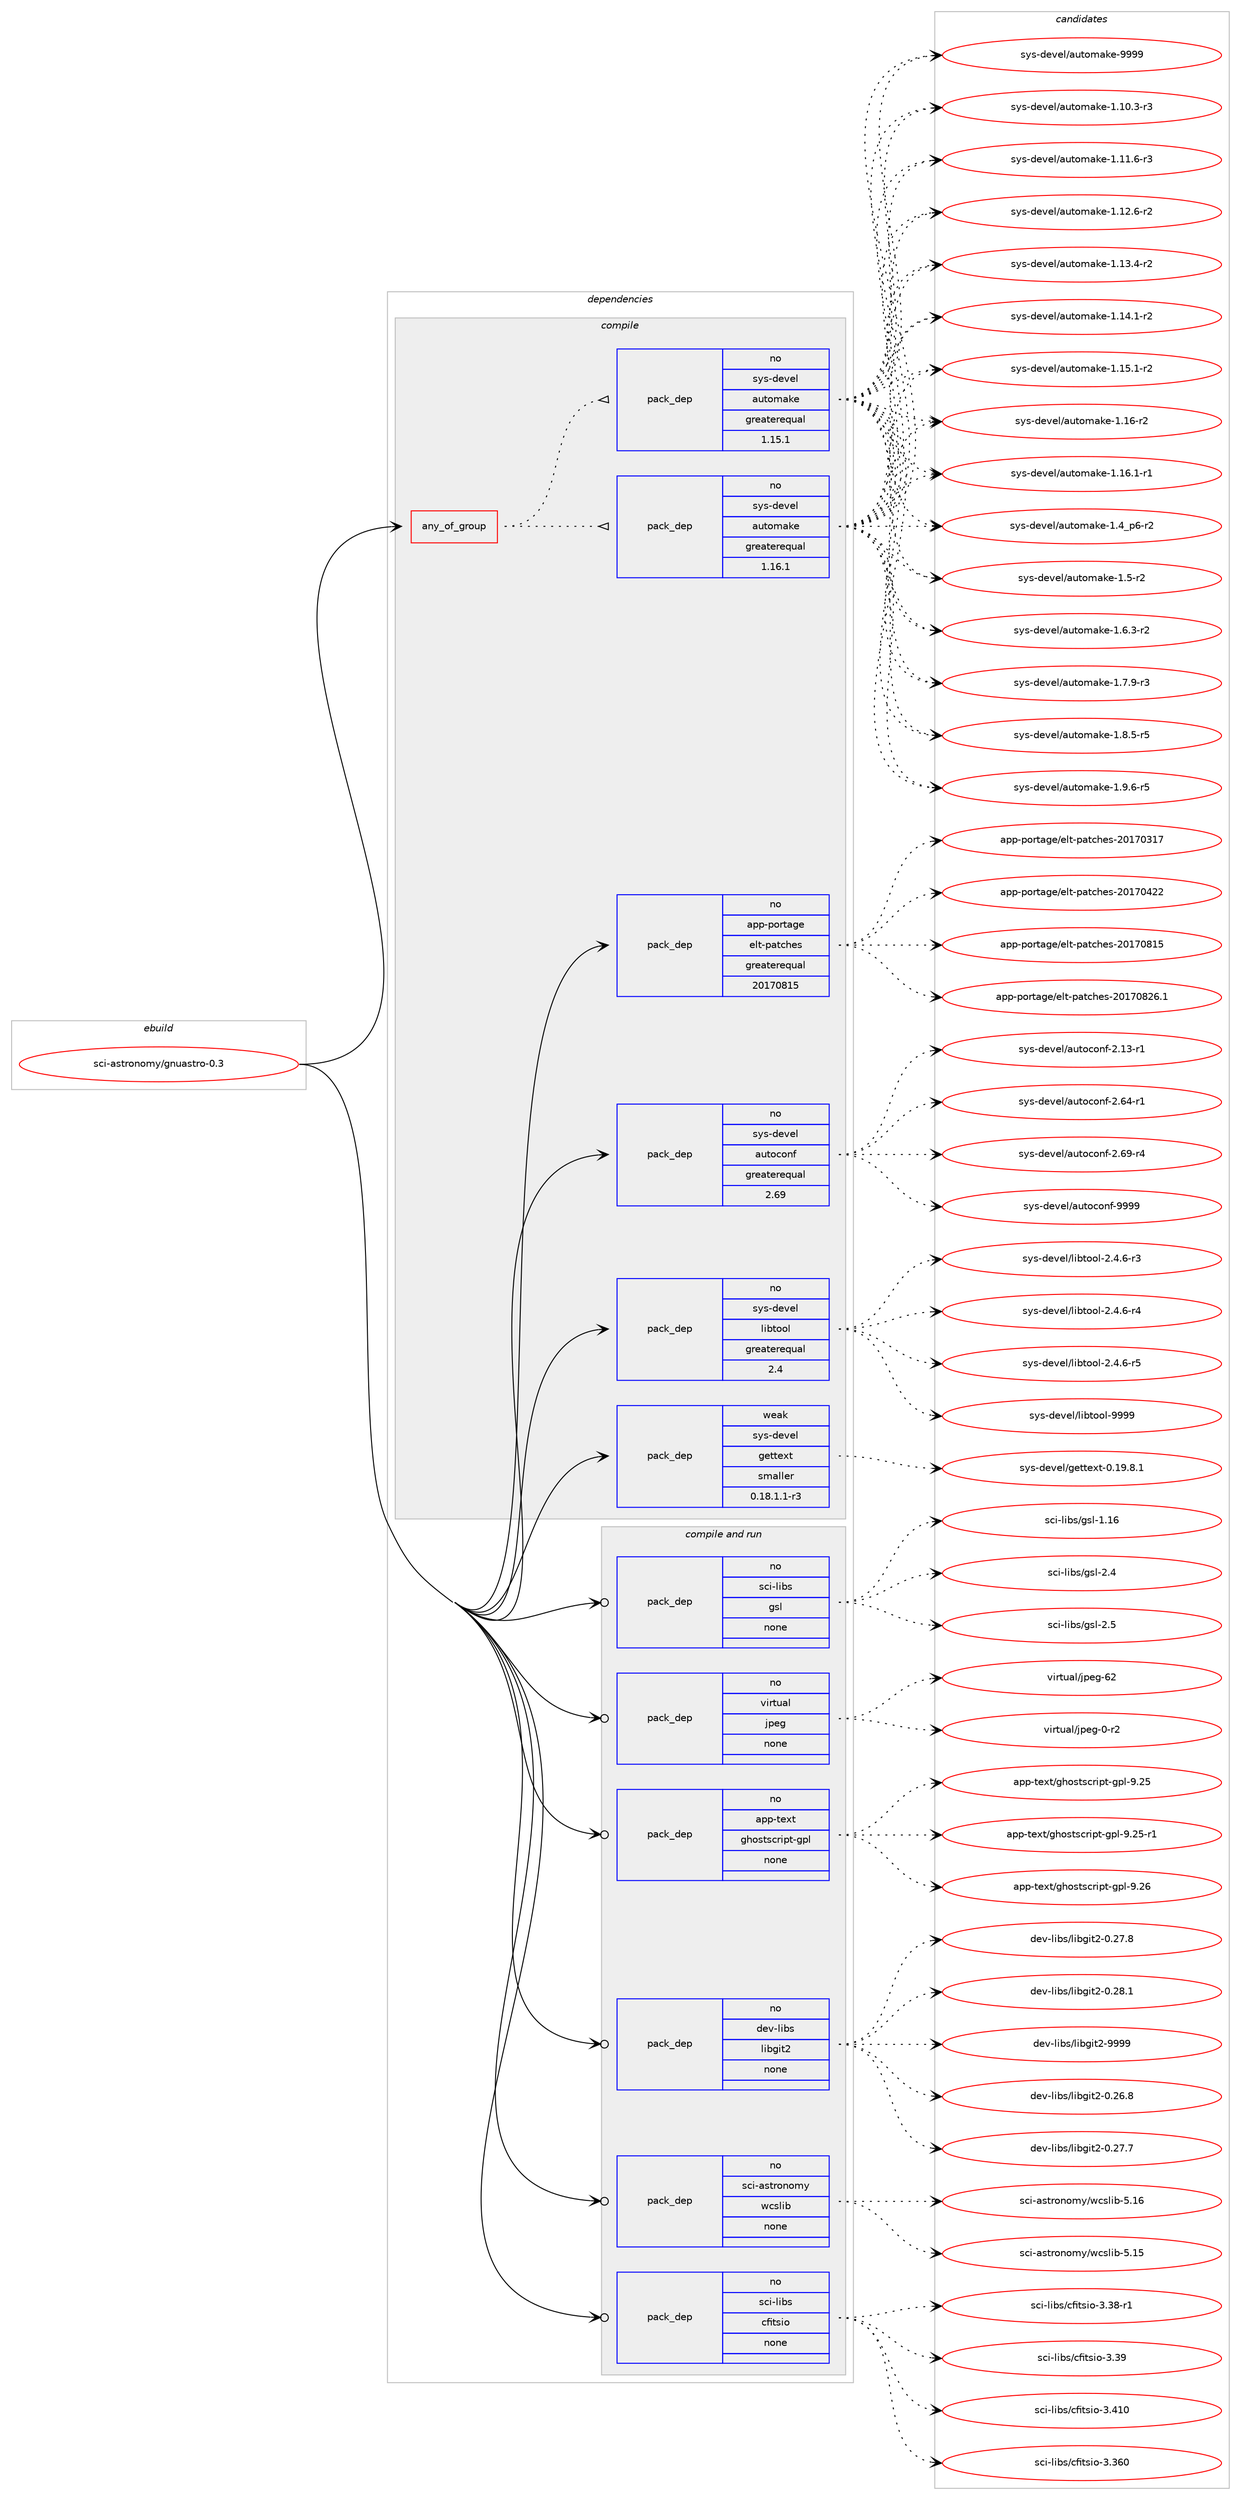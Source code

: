 digraph prolog {

# *************
# Graph options
# *************

newrank=true;
concentrate=true;
compound=true;
graph [rankdir=LR,fontname=Helvetica,fontsize=10,ranksep=1.5];#, ranksep=2.5, nodesep=0.2];
edge  [arrowhead=vee];
node  [fontname=Helvetica,fontsize=10];

# **********
# The ebuild
# **********

subgraph cluster_leftcol {
color=gray;
rank=same;
label=<<i>ebuild</i>>;
id [label="sci-astronomy/gnuastro-0.3", color=red, width=4, href="../sci-astronomy/gnuastro-0.3.svg"];
}

# ****************
# The dependencies
# ****************

subgraph cluster_midcol {
color=gray;
label=<<i>dependencies</i>>;
subgraph cluster_compile {
fillcolor="#eeeeee";
style=filled;
label=<<i>compile</i>>;
subgraph any26698 {
dependency1685227 [label=<<TABLE BORDER="0" CELLBORDER="1" CELLSPACING="0" CELLPADDING="4"><TR><TD CELLPADDING="10">any_of_group</TD></TR></TABLE>>, shape=none, color=red];subgraph pack1205777 {
dependency1685228 [label=<<TABLE BORDER="0" CELLBORDER="1" CELLSPACING="0" CELLPADDING="4" WIDTH="220"><TR><TD ROWSPAN="6" CELLPADDING="30">pack_dep</TD></TR><TR><TD WIDTH="110">no</TD></TR><TR><TD>sys-devel</TD></TR><TR><TD>automake</TD></TR><TR><TD>greaterequal</TD></TR><TR><TD>1.16.1</TD></TR></TABLE>>, shape=none, color=blue];
}
dependency1685227:e -> dependency1685228:w [weight=20,style="dotted",arrowhead="oinv"];
subgraph pack1205778 {
dependency1685229 [label=<<TABLE BORDER="0" CELLBORDER="1" CELLSPACING="0" CELLPADDING="4" WIDTH="220"><TR><TD ROWSPAN="6" CELLPADDING="30">pack_dep</TD></TR><TR><TD WIDTH="110">no</TD></TR><TR><TD>sys-devel</TD></TR><TR><TD>automake</TD></TR><TR><TD>greaterequal</TD></TR><TR><TD>1.15.1</TD></TR></TABLE>>, shape=none, color=blue];
}
dependency1685227:e -> dependency1685229:w [weight=20,style="dotted",arrowhead="oinv"];
}
id:e -> dependency1685227:w [weight=20,style="solid",arrowhead="vee"];
subgraph pack1205779 {
dependency1685230 [label=<<TABLE BORDER="0" CELLBORDER="1" CELLSPACING="0" CELLPADDING="4" WIDTH="220"><TR><TD ROWSPAN="6" CELLPADDING="30">pack_dep</TD></TR><TR><TD WIDTH="110">no</TD></TR><TR><TD>app-portage</TD></TR><TR><TD>elt-patches</TD></TR><TR><TD>greaterequal</TD></TR><TR><TD>20170815</TD></TR></TABLE>>, shape=none, color=blue];
}
id:e -> dependency1685230:w [weight=20,style="solid",arrowhead="vee"];
subgraph pack1205780 {
dependency1685231 [label=<<TABLE BORDER="0" CELLBORDER="1" CELLSPACING="0" CELLPADDING="4" WIDTH="220"><TR><TD ROWSPAN="6" CELLPADDING="30">pack_dep</TD></TR><TR><TD WIDTH="110">no</TD></TR><TR><TD>sys-devel</TD></TR><TR><TD>autoconf</TD></TR><TR><TD>greaterequal</TD></TR><TR><TD>2.69</TD></TR></TABLE>>, shape=none, color=blue];
}
id:e -> dependency1685231:w [weight=20,style="solid",arrowhead="vee"];
subgraph pack1205781 {
dependency1685232 [label=<<TABLE BORDER="0" CELLBORDER="1" CELLSPACING="0" CELLPADDING="4" WIDTH="220"><TR><TD ROWSPAN="6" CELLPADDING="30">pack_dep</TD></TR><TR><TD WIDTH="110">no</TD></TR><TR><TD>sys-devel</TD></TR><TR><TD>libtool</TD></TR><TR><TD>greaterequal</TD></TR><TR><TD>2.4</TD></TR></TABLE>>, shape=none, color=blue];
}
id:e -> dependency1685232:w [weight=20,style="solid",arrowhead="vee"];
subgraph pack1205782 {
dependency1685233 [label=<<TABLE BORDER="0" CELLBORDER="1" CELLSPACING="0" CELLPADDING="4" WIDTH="220"><TR><TD ROWSPAN="6" CELLPADDING="30">pack_dep</TD></TR><TR><TD WIDTH="110">weak</TD></TR><TR><TD>sys-devel</TD></TR><TR><TD>gettext</TD></TR><TR><TD>smaller</TD></TR><TR><TD>0.18.1.1-r3</TD></TR></TABLE>>, shape=none, color=blue];
}
id:e -> dependency1685233:w [weight=20,style="solid",arrowhead="vee"];
}
subgraph cluster_compileandrun {
fillcolor="#eeeeee";
style=filled;
label=<<i>compile and run</i>>;
subgraph pack1205783 {
dependency1685234 [label=<<TABLE BORDER="0" CELLBORDER="1" CELLSPACING="0" CELLPADDING="4" WIDTH="220"><TR><TD ROWSPAN="6" CELLPADDING="30">pack_dep</TD></TR><TR><TD WIDTH="110">no</TD></TR><TR><TD>app-text</TD></TR><TR><TD>ghostscript-gpl</TD></TR><TR><TD>none</TD></TR><TR><TD></TD></TR></TABLE>>, shape=none, color=blue];
}
id:e -> dependency1685234:w [weight=20,style="solid",arrowhead="odotvee"];
subgraph pack1205784 {
dependency1685235 [label=<<TABLE BORDER="0" CELLBORDER="1" CELLSPACING="0" CELLPADDING="4" WIDTH="220"><TR><TD ROWSPAN="6" CELLPADDING="30">pack_dep</TD></TR><TR><TD WIDTH="110">no</TD></TR><TR><TD>dev-libs</TD></TR><TR><TD>libgit2</TD></TR><TR><TD>none</TD></TR><TR><TD></TD></TR></TABLE>>, shape=none, color=blue];
}
id:e -> dependency1685235:w [weight=20,style="solid",arrowhead="odotvee"];
subgraph pack1205785 {
dependency1685236 [label=<<TABLE BORDER="0" CELLBORDER="1" CELLSPACING="0" CELLPADDING="4" WIDTH="220"><TR><TD ROWSPAN="6" CELLPADDING="30">pack_dep</TD></TR><TR><TD WIDTH="110">no</TD></TR><TR><TD>sci-astronomy</TD></TR><TR><TD>wcslib</TD></TR><TR><TD>none</TD></TR><TR><TD></TD></TR></TABLE>>, shape=none, color=blue];
}
id:e -> dependency1685236:w [weight=20,style="solid",arrowhead="odotvee"];
subgraph pack1205786 {
dependency1685237 [label=<<TABLE BORDER="0" CELLBORDER="1" CELLSPACING="0" CELLPADDING="4" WIDTH="220"><TR><TD ROWSPAN="6" CELLPADDING="30">pack_dep</TD></TR><TR><TD WIDTH="110">no</TD></TR><TR><TD>sci-libs</TD></TR><TR><TD>cfitsio</TD></TR><TR><TD>none</TD></TR><TR><TD></TD></TR></TABLE>>, shape=none, color=blue];
}
id:e -> dependency1685237:w [weight=20,style="solid",arrowhead="odotvee"];
subgraph pack1205787 {
dependency1685238 [label=<<TABLE BORDER="0" CELLBORDER="1" CELLSPACING="0" CELLPADDING="4" WIDTH="220"><TR><TD ROWSPAN="6" CELLPADDING="30">pack_dep</TD></TR><TR><TD WIDTH="110">no</TD></TR><TR><TD>sci-libs</TD></TR><TR><TD>gsl</TD></TR><TR><TD>none</TD></TR><TR><TD></TD></TR></TABLE>>, shape=none, color=blue];
}
id:e -> dependency1685238:w [weight=20,style="solid",arrowhead="odotvee"];
subgraph pack1205788 {
dependency1685239 [label=<<TABLE BORDER="0" CELLBORDER="1" CELLSPACING="0" CELLPADDING="4" WIDTH="220"><TR><TD ROWSPAN="6" CELLPADDING="30">pack_dep</TD></TR><TR><TD WIDTH="110">no</TD></TR><TR><TD>virtual</TD></TR><TR><TD>jpeg</TD></TR><TR><TD>none</TD></TR><TR><TD></TD></TR></TABLE>>, shape=none, color=blue];
}
id:e -> dependency1685239:w [weight=20,style="solid",arrowhead="odotvee"];
}
subgraph cluster_run {
fillcolor="#eeeeee";
style=filled;
label=<<i>run</i>>;
}
}

# **************
# The candidates
# **************

subgraph cluster_choices {
rank=same;
color=gray;
label=<<i>candidates</i>>;

subgraph choice1205777 {
color=black;
nodesep=1;
choice11512111545100101118101108479711711611110997107101454946494846514511451 [label="sys-devel/automake-1.10.3-r3", color=red, width=4,href="../sys-devel/automake-1.10.3-r3.svg"];
choice11512111545100101118101108479711711611110997107101454946494946544511451 [label="sys-devel/automake-1.11.6-r3", color=red, width=4,href="../sys-devel/automake-1.11.6-r3.svg"];
choice11512111545100101118101108479711711611110997107101454946495046544511450 [label="sys-devel/automake-1.12.6-r2", color=red, width=4,href="../sys-devel/automake-1.12.6-r2.svg"];
choice11512111545100101118101108479711711611110997107101454946495146524511450 [label="sys-devel/automake-1.13.4-r2", color=red, width=4,href="../sys-devel/automake-1.13.4-r2.svg"];
choice11512111545100101118101108479711711611110997107101454946495246494511450 [label="sys-devel/automake-1.14.1-r2", color=red, width=4,href="../sys-devel/automake-1.14.1-r2.svg"];
choice11512111545100101118101108479711711611110997107101454946495346494511450 [label="sys-devel/automake-1.15.1-r2", color=red, width=4,href="../sys-devel/automake-1.15.1-r2.svg"];
choice1151211154510010111810110847971171161111099710710145494649544511450 [label="sys-devel/automake-1.16-r2", color=red, width=4,href="../sys-devel/automake-1.16-r2.svg"];
choice11512111545100101118101108479711711611110997107101454946495446494511449 [label="sys-devel/automake-1.16.1-r1", color=red, width=4,href="../sys-devel/automake-1.16.1-r1.svg"];
choice115121115451001011181011084797117116111109971071014549465295112544511450 [label="sys-devel/automake-1.4_p6-r2", color=red, width=4,href="../sys-devel/automake-1.4_p6-r2.svg"];
choice11512111545100101118101108479711711611110997107101454946534511450 [label="sys-devel/automake-1.5-r2", color=red, width=4,href="../sys-devel/automake-1.5-r2.svg"];
choice115121115451001011181011084797117116111109971071014549465446514511450 [label="sys-devel/automake-1.6.3-r2", color=red, width=4,href="../sys-devel/automake-1.6.3-r2.svg"];
choice115121115451001011181011084797117116111109971071014549465546574511451 [label="sys-devel/automake-1.7.9-r3", color=red, width=4,href="../sys-devel/automake-1.7.9-r3.svg"];
choice115121115451001011181011084797117116111109971071014549465646534511453 [label="sys-devel/automake-1.8.5-r5", color=red, width=4,href="../sys-devel/automake-1.8.5-r5.svg"];
choice115121115451001011181011084797117116111109971071014549465746544511453 [label="sys-devel/automake-1.9.6-r5", color=red, width=4,href="../sys-devel/automake-1.9.6-r5.svg"];
choice115121115451001011181011084797117116111109971071014557575757 [label="sys-devel/automake-9999", color=red, width=4,href="../sys-devel/automake-9999.svg"];
dependency1685228:e -> choice11512111545100101118101108479711711611110997107101454946494846514511451:w [style=dotted,weight="100"];
dependency1685228:e -> choice11512111545100101118101108479711711611110997107101454946494946544511451:w [style=dotted,weight="100"];
dependency1685228:e -> choice11512111545100101118101108479711711611110997107101454946495046544511450:w [style=dotted,weight="100"];
dependency1685228:e -> choice11512111545100101118101108479711711611110997107101454946495146524511450:w [style=dotted,weight="100"];
dependency1685228:e -> choice11512111545100101118101108479711711611110997107101454946495246494511450:w [style=dotted,weight="100"];
dependency1685228:e -> choice11512111545100101118101108479711711611110997107101454946495346494511450:w [style=dotted,weight="100"];
dependency1685228:e -> choice1151211154510010111810110847971171161111099710710145494649544511450:w [style=dotted,weight="100"];
dependency1685228:e -> choice11512111545100101118101108479711711611110997107101454946495446494511449:w [style=dotted,weight="100"];
dependency1685228:e -> choice115121115451001011181011084797117116111109971071014549465295112544511450:w [style=dotted,weight="100"];
dependency1685228:e -> choice11512111545100101118101108479711711611110997107101454946534511450:w [style=dotted,weight="100"];
dependency1685228:e -> choice115121115451001011181011084797117116111109971071014549465446514511450:w [style=dotted,weight="100"];
dependency1685228:e -> choice115121115451001011181011084797117116111109971071014549465546574511451:w [style=dotted,weight="100"];
dependency1685228:e -> choice115121115451001011181011084797117116111109971071014549465646534511453:w [style=dotted,weight="100"];
dependency1685228:e -> choice115121115451001011181011084797117116111109971071014549465746544511453:w [style=dotted,weight="100"];
dependency1685228:e -> choice115121115451001011181011084797117116111109971071014557575757:w [style=dotted,weight="100"];
}
subgraph choice1205778 {
color=black;
nodesep=1;
choice11512111545100101118101108479711711611110997107101454946494846514511451 [label="sys-devel/automake-1.10.3-r3", color=red, width=4,href="../sys-devel/automake-1.10.3-r3.svg"];
choice11512111545100101118101108479711711611110997107101454946494946544511451 [label="sys-devel/automake-1.11.6-r3", color=red, width=4,href="../sys-devel/automake-1.11.6-r3.svg"];
choice11512111545100101118101108479711711611110997107101454946495046544511450 [label="sys-devel/automake-1.12.6-r2", color=red, width=4,href="../sys-devel/automake-1.12.6-r2.svg"];
choice11512111545100101118101108479711711611110997107101454946495146524511450 [label="sys-devel/automake-1.13.4-r2", color=red, width=4,href="../sys-devel/automake-1.13.4-r2.svg"];
choice11512111545100101118101108479711711611110997107101454946495246494511450 [label="sys-devel/automake-1.14.1-r2", color=red, width=4,href="../sys-devel/automake-1.14.1-r2.svg"];
choice11512111545100101118101108479711711611110997107101454946495346494511450 [label="sys-devel/automake-1.15.1-r2", color=red, width=4,href="../sys-devel/automake-1.15.1-r2.svg"];
choice1151211154510010111810110847971171161111099710710145494649544511450 [label="sys-devel/automake-1.16-r2", color=red, width=4,href="../sys-devel/automake-1.16-r2.svg"];
choice11512111545100101118101108479711711611110997107101454946495446494511449 [label="sys-devel/automake-1.16.1-r1", color=red, width=4,href="../sys-devel/automake-1.16.1-r1.svg"];
choice115121115451001011181011084797117116111109971071014549465295112544511450 [label="sys-devel/automake-1.4_p6-r2", color=red, width=4,href="../sys-devel/automake-1.4_p6-r2.svg"];
choice11512111545100101118101108479711711611110997107101454946534511450 [label="sys-devel/automake-1.5-r2", color=red, width=4,href="../sys-devel/automake-1.5-r2.svg"];
choice115121115451001011181011084797117116111109971071014549465446514511450 [label="sys-devel/automake-1.6.3-r2", color=red, width=4,href="../sys-devel/automake-1.6.3-r2.svg"];
choice115121115451001011181011084797117116111109971071014549465546574511451 [label="sys-devel/automake-1.7.9-r3", color=red, width=4,href="../sys-devel/automake-1.7.9-r3.svg"];
choice115121115451001011181011084797117116111109971071014549465646534511453 [label="sys-devel/automake-1.8.5-r5", color=red, width=4,href="../sys-devel/automake-1.8.5-r5.svg"];
choice115121115451001011181011084797117116111109971071014549465746544511453 [label="sys-devel/automake-1.9.6-r5", color=red, width=4,href="../sys-devel/automake-1.9.6-r5.svg"];
choice115121115451001011181011084797117116111109971071014557575757 [label="sys-devel/automake-9999", color=red, width=4,href="../sys-devel/automake-9999.svg"];
dependency1685229:e -> choice11512111545100101118101108479711711611110997107101454946494846514511451:w [style=dotted,weight="100"];
dependency1685229:e -> choice11512111545100101118101108479711711611110997107101454946494946544511451:w [style=dotted,weight="100"];
dependency1685229:e -> choice11512111545100101118101108479711711611110997107101454946495046544511450:w [style=dotted,weight="100"];
dependency1685229:e -> choice11512111545100101118101108479711711611110997107101454946495146524511450:w [style=dotted,weight="100"];
dependency1685229:e -> choice11512111545100101118101108479711711611110997107101454946495246494511450:w [style=dotted,weight="100"];
dependency1685229:e -> choice11512111545100101118101108479711711611110997107101454946495346494511450:w [style=dotted,weight="100"];
dependency1685229:e -> choice1151211154510010111810110847971171161111099710710145494649544511450:w [style=dotted,weight="100"];
dependency1685229:e -> choice11512111545100101118101108479711711611110997107101454946495446494511449:w [style=dotted,weight="100"];
dependency1685229:e -> choice115121115451001011181011084797117116111109971071014549465295112544511450:w [style=dotted,weight="100"];
dependency1685229:e -> choice11512111545100101118101108479711711611110997107101454946534511450:w [style=dotted,weight="100"];
dependency1685229:e -> choice115121115451001011181011084797117116111109971071014549465446514511450:w [style=dotted,weight="100"];
dependency1685229:e -> choice115121115451001011181011084797117116111109971071014549465546574511451:w [style=dotted,weight="100"];
dependency1685229:e -> choice115121115451001011181011084797117116111109971071014549465646534511453:w [style=dotted,weight="100"];
dependency1685229:e -> choice115121115451001011181011084797117116111109971071014549465746544511453:w [style=dotted,weight="100"];
dependency1685229:e -> choice115121115451001011181011084797117116111109971071014557575757:w [style=dotted,weight="100"];
}
subgraph choice1205779 {
color=black;
nodesep=1;
choice97112112451121111141169710310147101108116451129711699104101115455048495548514955 [label="app-portage/elt-patches-20170317", color=red, width=4,href="../app-portage/elt-patches-20170317.svg"];
choice97112112451121111141169710310147101108116451129711699104101115455048495548525050 [label="app-portage/elt-patches-20170422", color=red, width=4,href="../app-portage/elt-patches-20170422.svg"];
choice97112112451121111141169710310147101108116451129711699104101115455048495548564953 [label="app-portage/elt-patches-20170815", color=red, width=4,href="../app-portage/elt-patches-20170815.svg"];
choice971121124511211111411697103101471011081164511297116991041011154550484955485650544649 [label="app-portage/elt-patches-20170826.1", color=red, width=4,href="../app-portage/elt-patches-20170826.1.svg"];
dependency1685230:e -> choice97112112451121111141169710310147101108116451129711699104101115455048495548514955:w [style=dotted,weight="100"];
dependency1685230:e -> choice97112112451121111141169710310147101108116451129711699104101115455048495548525050:w [style=dotted,weight="100"];
dependency1685230:e -> choice97112112451121111141169710310147101108116451129711699104101115455048495548564953:w [style=dotted,weight="100"];
dependency1685230:e -> choice971121124511211111411697103101471011081164511297116991041011154550484955485650544649:w [style=dotted,weight="100"];
}
subgraph choice1205780 {
color=black;
nodesep=1;
choice1151211154510010111810110847971171161119911111010245504649514511449 [label="sys-devel/autoconf-2.13-r1", color=red, width=4,href="../sys-devel/autoconf-2.13-r1.svg"];
choice1151211154510010111810110847971171161119911111010245504654524511449 [label="sys-devel/autoconf-2.64-r1", color=red, width=4,href="../sys-devel/autoconf-2.64-r1.svg"];
choice1151211154510010111810110847971171161119911111010245504654574511452 [label="sys-devel/autoconf-2.69-r4", color=red, width=4,href="../sys-devel/autoconf-2.69-r4.svg"];
choice115121115451001011181011084797117116111991111101024557575757 [label="sys-devel/autoconf-9999", color=red, width=4,href="../sys-devel/autoconf-9999.svg"];
dependency1685231:e -> choice1151211154510010111810110847971171161119911111010245504649514511449:w [style=dotted,weight="100"];
dependency1685231:e -> choice1151211154510010111810110847971171161119911111010245504654524511449:w [style=dotted,weight="100"];
dependency1685231:e -> choice1151211154510010111810110847971171161119911111010245504654574511452:w [style=dotted,weight="100"];
dependency1685231:e -> choice115121115451001011181011084797117116111991111101024557575757:w [style=dotted,weight="100"];
}
subgraph choice1205781 {
color=black;
nodesep=1;
choice1151211154510010111810110847108105981161111111084550465246544511451 [label="sys-devel/libtool-2.4.6-r3", color=red, width=4,href="../sys-devel/libtool-2.4.6-r3.svg"];
choice1151211154510010111810110847108105981161111111084550465246544511452 [label="sys-devel/libtool-2.4.6-r4", color=red, width=4,href="../sys-devel/libtool-2.4.6-r4.svg"];
choice1151211154510010111810110847108105981161111111084550465246544511453 [label="sys-devel/libtool-2.4.6-r5", color=red, width=4,href="../sys-devel/libtool-2.4.6-r5.svg"];
choice1151211154510010111810110847108105981161111111084557575757 [label="sys-devel/libtool-9999", color=red, width=4,href="../sys-devel/libtool-9999.svg"];
dependency1685232:e -> choice1151211154510010111810110847108105981161111111084550465246544511451:w [style=dotted,weight="100"];
dependency1685232:e -> choice1151211154510010111810110847108105981161111111084550465246544511452:w [style=dotted,weight="100"];
dependency1685232:e -> choice1151211154510010111810110847108105981161111111084550465246544511453:w [style=dotted,weight="100"];
dependency1685232:e -> choice1151211154510010111810110847108105981161111111084557575757:w [style=dotted,weight="100"];
}
subgraph choice1205782 {
color=black;
nodesep=1;
choice1151211154510010111810110847103101116116101120116454846495746564649 [label="sys-devel/gettext-0.19.8.1", color=red, width=4,href="../sys-devel/gettext-0.19.8.1.svg"];
dependency1685233:e -> choice1151211154510010111810110847103101116116101120116454846495746564649:w [style=dotted,weight="100"];
}
subgraph choice1205783 {
color=black;
nodesep=1;
choice97112112451161011201164710310411111511611599114105112116451031121084557465053 [label="app-text/ghostscript-gpl-9.25", color=red, width=4,href="../app-text/ghostscript-gpl-9.25.svg"];
choice971121124511610112011647103104111115116115991141051121164510311210845574650534511449 [label="app-text/ghostscript-gpl-9.25-r1", color=red, width=4,href="../app-text/ghostscript-gpl-9.25-r1.svg"];
choice97112112451161011201164710310411111511611599114105112116451031121084557465054 [label="app-text/ghostscript-gpl-9.26", color=red, width=4,href="../app-text/ghostscript-gpl-9.26.svg"];
dependency1685234:e -> choice97112112451161011201164710310411111511611599114105112116451031121084557465053:w [style=dotted,weight="100"];
dependency1685234:e -> choice971121124511610112011647103104111115116115991141051121164510311210845574650534511449:w [style=dotted,weight="100"];
dependency1685234:e -> choice97112112451161011201164710310411111511611599114105112116451031121084557465054:w [style=dotted,weight="100"];
}
subgraph choice1205784 {
color=black;
nodesep=1;
choice100101118451081059811547108105981031051165045484650544656 [label="dev-libs/libgit2-0.26.8", color=red, width=4,href="../dev-libs/libgit2-0.26.8.svg"];
choice100101118451081059811547108105981031051165045484650554655 [label="dev-libs/libgit2-0.27.7", color=red, width=4,href="../dev-libs/libgit2-0.27.7.svg"];
choice100101118451081059811547108105981031051165045484650554656 [label="dev-libs/libgit2-0.27.8", color=red, width=4,href="../dev-libs/libgit2-0.27.8.svg"];
choice100101118451081059811547108105981031051165045484650564649 [label="dev-libs/libgit2-0.28.1", color=red, width=4,href="../dev-libs/libgit2-0.28.1.svg"];
choice10010111845108105981154710810598103105116504557575757 [label="dev-libs/libgit2-9999", color=red, width=4,href="../dev-libs/libgit2-9999.svg"];
dependency1685235:e -> choice100101118451081059811547108105981031051165045484650544656:w [style=dotted,weight="100"];
dependency1685235:e -> choice100101118451081059811547108105981031051165045484650554655:w [style=dotted,weight="100"];
dependency1685235:e -> choice100101118451081059811547108105981031051165045484650554656:w [style=dotted,weight="100"];
dependency1685235:e -> choice100101118451081059811547108105981031051165045484650564649:w [style=dotted,weight="100"];
dependency1685235:e -> choice10010111845108105981154710810598103105116504557575757:w [style=dotted,weight="100"];
}
subgraph choice1205785 {
color=black;
nodesep=1;
choice1159910545971151161141111101111091214711999115108105984553464953 [label="sci-astronomy/wcslib-5.15", color=red, width=4,href="../sci-astronomy/wcslib-5.15.svg"];
choice1159910545971151161141111101111091214711999115108105984553464954 [label="sci-astronomy/wcslib-5.16", color=red, width=4,href="../sci-astronomy/wcslib-5.16.svg"];
dependency1685236:e -> choice1159910545971151161141111101111091214711999115108105984553464953:w [style=dotted,weight="100"];
dependency1685236:e -> choice1159910545971151161141111101111091214711999115108105984553464954:w [style=dotted,weight="100"];
}
subgraph choice1205786 {
color=black;
nodesep=1;
choice1159910545108105981154799102105116115105111455146515448 [label="sci-libs/cfitsio-3.360", color=red, width=4,href="../sci-libs/cfitsio-3.360.svg"];
choice115991054510810598115479910210511611510511145514651564511449 [label="sci-libs/cfitsio-3.38-r1", color=red, width=4,href="../sci-libs/cfitsio-3.38-r1.svg"];
choice11599105451081059811547991021051161151051114551465157 [label="sci-libs/cfitsio-3.39", color=red, width=4,href="../sci-libs/cfitsio-3.39.svg"];
choice1159910545108105981154799102105116115105111455146524948 [label="sci-libs/cfitsio-3.410", color=red, width=4,href="../sci-libs/cfitsio-3.410.svg"];
dependency1685237:e -> choice1159910545108105981154799102105116115105111455146515448:w [style=dotted,weight="100"];
dependency1685237:e -> choice115991054510810598115479910210511611510511145514651564511449:w [style=dotted,weight="100"];
dependency1685237:e -> choice11599105451081059811547991021051161151051114551465157:w [style=dotted,weight="100"];
dependency1685237:e -> choice1159910545108105981154799102105116115105111455146524948:w [style=dotted,weight="100"];
}
subgraph choice1205787 {
color=black;
nodesep=1;
choice115991054510810598115471031151084549464954 [label="sci-libs/gsl-1.16", color=red, width=4,href="../sci-libs/gsl-1.16.svg"];
choice1159910545108105981154710311510845504652 [label="sci-libs/gsl-2.4", color=red, width=4,href="../sci-libs/gsl-2.4.svg"];
choice1159910545108105981154710311510845504653 [label="sci-libs/gsl-2.5", color=red, width=4,href="../sci-libs/gsl-2.5.svg"];
dependency1685238:e -> choice115991054510810598115471031151084549464954:w [style=dotted,weight="100"];
dependency1685238:e -> choice1159910545108105981154710311510845504652:w [style=dotted,weight="100"];
dependency1685238:e -> choice1159910545108105981154710311510845504653:w [style=dotted,weight="100"];
}
subgraph choice1205788 {
color=black;
nodesep=1;
choice118105114116117971084710611210110345484511450 [label="virtual/jpeg-0-r2", color=red, width=4,href="../virtual/jpeg-0-r2.svg"];
choice1181051141161179710847106112101103455450 [label="virtual/jpeg-62", color=red, width=4,href="../virtual/jpeg-62.svg"];
dependency1685239:e -> choice118105114116117971084710611210110345484511450:w [style=dotted,weight="100"];
dependency1685239:e -> choice1181051141161179710847106112101103455450:w [style=dotted,weight="100"];
}
}

}
